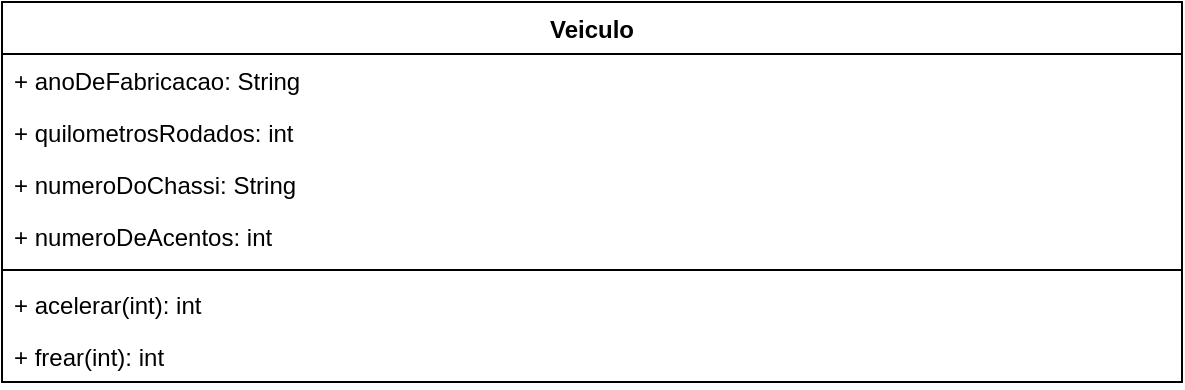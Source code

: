 <mxfile version="24.7.8">
  <diagram name="Página-1" id="v-J8Y_MGNC3J8woAUh4U">
    <mxGraphModel dx="600" dy="341" grid="1" gridSize="10" guides="1" tooltips="1" connect="1" arrows="1" fold="1" page="1" pageScale="1" pageWidth="827" pageHeight="1169" math="0" shadow="0">
      <root>
        <mxCell id="0" />
        <mxCell id="1" parent="0" />
        <mxCell id="F91V9u8Jnojhjt5vM7iI-1" value="Veiculo" style="swimlane;fontStyle=1;align=center;verticalAlign=top;childLayout=stackLayout;horizontal=1;startSize=26;horizontalStack=0;resizeParent=1;resizeParentMax=0;resizeLast=0;collapsible=1;marginBottom=0;whiteSpace=wrap;html=1;" vertex="1" parent="1">
          <mxGeometry x="120" y="60" width="590" height="190" as="geometry" />
        </mxCell>
        <mxCell id="F91V9u8Jnojhjt5vM7iI-2" value="+ anoDeFabricacao: String" style="text;strokeColor=none;fillColor=none;align=left;verticalAlign=top;spacingLeft=4;spacingRight=4;overflow=hidden;rotatable=0;points=[[0,0.5],[1,0.5]];portConstraint=eastwest;whiteSpace=wrap;html=1;" vertex="1" parent="F91V9u8Jnojhjt5vM7iI-1">
          <mxGeometry y="26" width="590" height="26" as="geometry" />
        </mxCell>
        <mxCell id="F91V9u8Jnojhjt5vM7iI-5" value="+ quilometrosRodados: int" style="text;strokeColor=none;fillColor=none;align=left;verticalAlign=top;spacingLeft=4;spacingRight=4;overflow=hidden;rotatable=0;points=[[0,0.5],[1,0.5]];portConstraint=eastwest;whiteSpace=wrap;html=1;" vertex="1" parent="F91V9u8Jnojhjt5vM7iI-1">
          <mxGeometry y="52" width="590" height="26" as="geometry" />
        </mxCell>
        <mxCell id="F91V9u8Jnojhjt5vM7iI-6" value="+ numeroDoChassi: String" style="text;strokeColor=none;fillColor=none;align=left;verticalAlign=top;spacingLeft=4;spacingRight=4;overflow=hidden;rotatable=0;points=[[0,0.5],[1,0.5]];portConstraint=eastwest;whiteSpace=wrap;html=1;" vertex="1" parent="F91V9u8Jnojhjt5vM7iI-1">
          <mxGeometry y="78" width="590" height="26" as="geometry" />
        </mxCell>
        <mxCell id="F91V9u8Jnojhjt5vM7iI-7" value="+ numeroDeAcentos: int" style="text;strokeColor=none;fillColor=none;align=left;verticalAlign=top;spacingLeft=4;spacingRight=4;overflow=hidden;rotatable=0;points=[[0,0.5],[1,0.5]];portConstraint=eastwest;whiteSpace=wrap;html=1;" vertex="1" parent="F91V9u8Jnojhjt5vM7iI-1">
          <mxGeometry y="104" width="590" height="26" as="geometry" />
        </mxCell>
        <mxCell id="F91V9u8Jnojhjt5vM7iI-3" value="" style="line;strokeWidth=1;fillColor=none;align=left;verticalAlign=middle;spacingTop=-1;spacingLeft=3;spacingRight=3;rotatable=0;labelPosition=right;points=[];portConstraint=eastwest;strokeColor=inherit;" vertex="1" parent="F91V9u8Jnojhjt5vM7iI-1">
          <mxGeometry y="130" width="590" height="8" as="geometry" />
        </mxCell>
        <mxCell id="F91V9u8Jnojhjt5vM7iI-4" value="+ acelerar(int): int" style="text;strokeColor=none;fillColor=none;align=left;verticalAlign=top;spacingLeft=4;spacingRight=4;overflow=hidden;rotatable=0;points=[[0,0.5],[1,0.5]];portConstraint=eastwest;whiteSpace=wrap;html=1;" vertex="1" parent="F91V9u8Jnojhjt5vM7iI-1">
          <mxGeometry y="138" width="590" height="26" as="geometry" />
        </mxCell>
        <mxCell id="F91V9u8Jnojhjt5vM7iI-8" value="+ frear(int): int" style="text;strokeColor=none;fillColor=none;align=left;verticalAlign=top;spacingLeft=4;spacingRight=4;overflow=hidden;rotatable=0;points=[[0,0.5],[1,0.5]];portConstraint=eastwest;whiteSpace=wrap;html=1;" vertex="1" parent="F91V9u8Jnojhjt5vM7iI-1">
          <mxGeometry y="164" width="590" height="26" as="geometry" />
        </mxCell>
      </root>
    </mxGraphModel>
  </diagram>
</mxfile>
